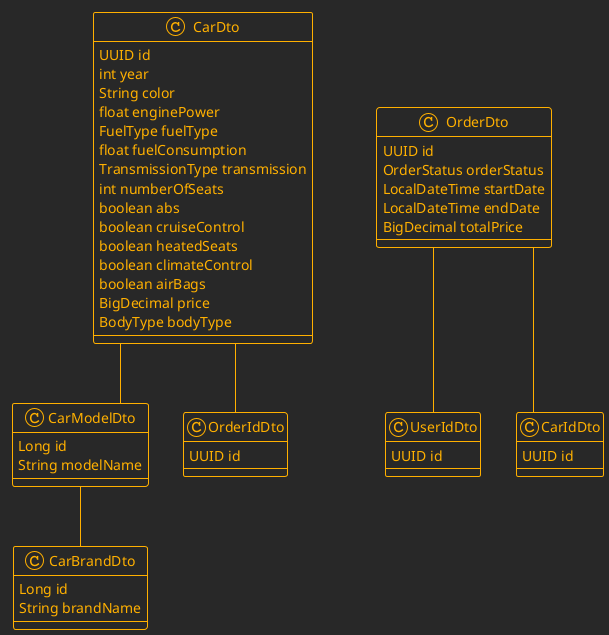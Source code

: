@startuml
!theme crt-amber
skinparam linetype ortho

class CarDto {
    UUID id
    int year
    String color
    float enginePower
    FuelType fuelType
    float fuelConsumption
    TransmissionType transmission
    int numberOfSeats
    boolean abs
    boolean cruiseControl
    boolean heatedSeats
    boolean climateControl
    boolean airBags
    BigDecimal price
    BodyType bodyType
}

class OrderDto {
    UUID id
    OrderStatus orderStatus
    LocalDateTime startDate
    LocalDateTime endDate
    BigDecimal totalPrice
}

class CarBrandDto {
    Long id
    String brandName
}

class CarModelDto {
    Long id
    String modelName
}

class OrderIdDto {
    UUID id
}

class UserIdDto {
    UUID id
}

class CarIdDto {
    UUID id
}


CarDto -- OrderIdDto
CarDto -- CarModelDto


CarModelDto -- CarBrandDto

OrderDto -- UserIdDto
OrderDto -- CarIdDto


@enduml